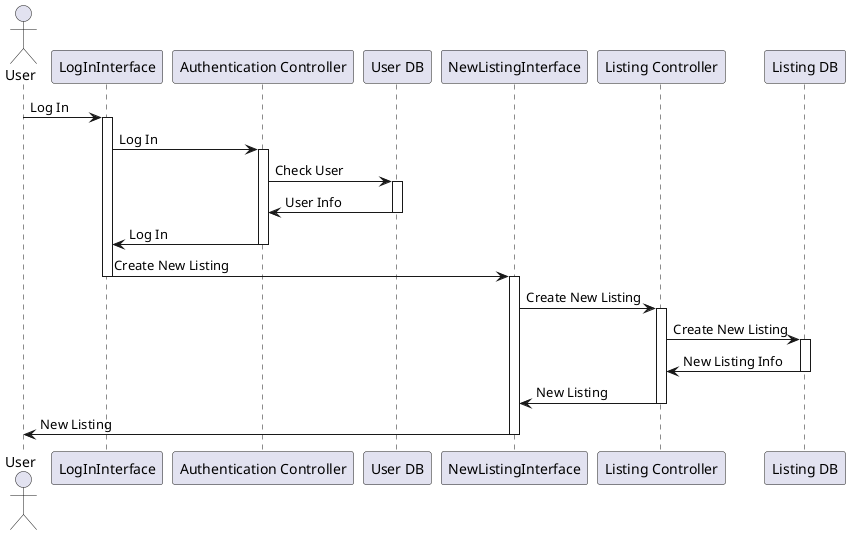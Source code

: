 @startuml
actor User

participant "LogInInterface" as LogInInterface
participant "Authentication Controller" as AuthenticationController
participant "User DB" as UserDB
participant "NewListingInterface" as NewListingInterface
participant "Listing Controller" as ListingController
participant "Listing DB" as ListingDB

User -> LogInInterface: Log In
activate LogInInterface
LogInInterface -> AuthenticationController: Log In
activate AuthenticationController
AuthenticationController -> UserDB: Check User
activate UserDB
UserDB -> AuthenticationController: User Info
deactivate UserDB
AuthenticationController -> LogInInterface: Log In
deactivate AuthenticationController

LogInInterface -> NewListingInterface: Create New Listing
deactivate LogInInterface
activate NewListingInterface
NewListingInterface -> ListingController: Create New Listing
activate ListingController
ListingController -> ListingDB: Create New Listing
activate ListingDB
ListingDB -> ListingController: New Listing Info
deactivate ListingDB
ListingController -> NewListingInterface: New Listing
deactivate ListingController
NewListingInterface -> User: New Listing
deactivate NewListingInterface



@enduml
